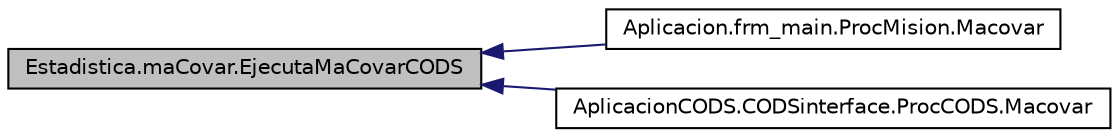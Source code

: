digraph G
{
  edge [fontname="Helvetica",fontsize="10",labelfontname="Helvetica",labelfontsize="10"];
  node [fontname="Helvetica",fontsize="10",shape=record];
  rankdir="LR";
  Node1 [label="Estadistica.maCovar.EjecutaMaCovarCODS",height=0.2,width=0.4,color="black", fillcolor="grey75", style="filled" fontcolor="black"];
  Node1 -> Node2 [dir="back",color="midnightblue",fontsize="10",style="solid",fontname="Helvetica"];
  Node2 [label="Aplicacion.frm_main.ProcMision.Macovar",height=0.2,width=0.4,color="black", fillcolor="white", style="filled",URL="$class_aplicacion_1_1frm__main_1_1_proc_mision.html#acc3e51ea01f718127f28f752079417d2"];
  Node1 -> Node3 [dir="back",color="midnightblue",fontsize="10",style="solid",fontname="Helvetica"];
  Node3 [label="AplicacionCODS.CODSinterface.ProcCODS.Macovar",height=0.2,width=0.4,color="black", fillcolor="white", style="filled",URL="$class_aplicacion_c_o_d_s_1_1_c_o_d_sinterface_1_1_proc_c_o_d_s.html#a009abbd9ba955d1b7de2cc12a098dcbf"];
}
